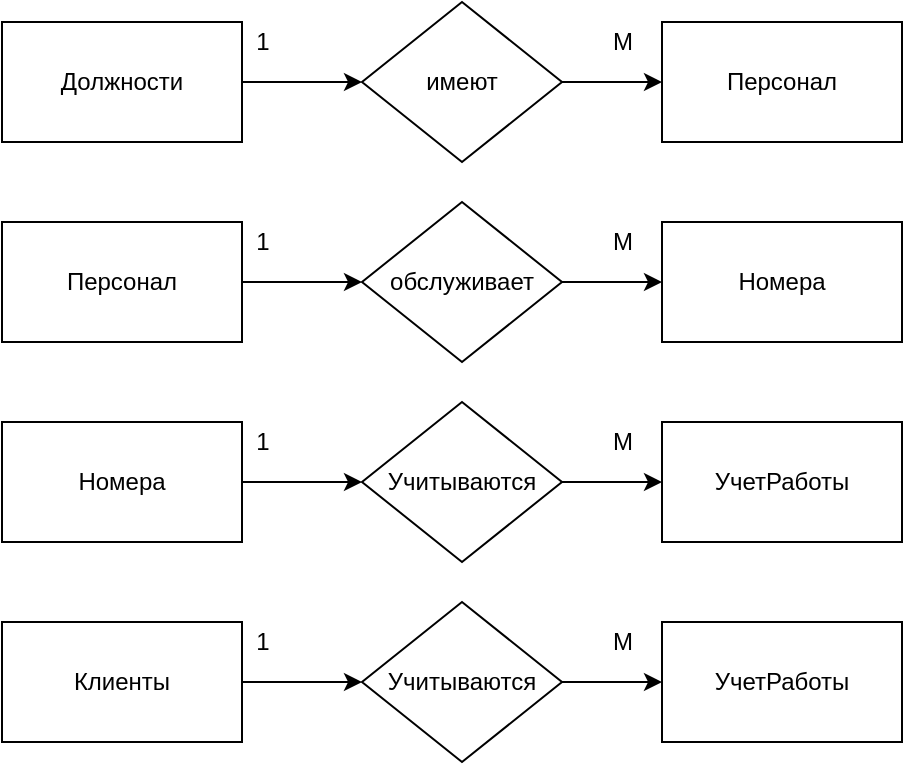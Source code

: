<mxfile version="13.7.9" type="device"><diagram id="bsieqAAUPD_wmRsqmG8o" name="Страница 1"><mxGraphModel dx="852" dy="494" grid="1" gridSize="10" guides="1" tooltips="1" connect="1" arrows="1" fold="1" page="1" pageScale="1" pageWidth="827" pageHeight="1169" math="0" shadow="0"><root><mxCell id="0"/><mxCell id="1" parent="0"/><mxCell id="sjL5JXkotcMxhgmRBdYu-4" style="edgeStyle=orthogonalEdgeStyle;rounded=0;orthogonalLoop=1;jettySize=auto;html=1;entryX=0;entryY=0.5;entryDx=0;entryDy=0;" edge="1" parent="1" source="sjL5JXkotcMxhgmRBdYu-1" target="sjL5JXkotcMxhgmRBdYu-2"><mxGeometry relative="1" as="geometry"/></mxCell><mxCell id="sjL5JXkotcMxhgmRBdYu-1" value="Должности" style="rounded=0;whiteSpace=wrap;html=1;" vertex="1" parent="1"><mxGeometry x="40" y="90" width="120" height="60" as="geometry"/></mxCell><mxCell id="sjL5JXkotcMxhgmRBdYu-5" style="edgeStyle=orthogonalEdgeStyle;rounded=0;orthogonalLoop=1;jettySize=auto;html=1;entryX=0;entryY=0.5;entryDx=0;entryDy=0;" edge="1" parent="1" source="sjL5JXkotcMxhgmRBdYu-2" target="sjL5JXkotcMxhgmRBdYu-3"><mxGeometry relative="1" as="geometry"/></mxCell><mxCell id="sjL5JXkotcMxhgmRBdYu-2" value="имеют" style="rhombus;whiteSpace=wrap;html=1;" vertex="1" parent="1"><mxGeometry x="220" y="80" width="100" height="80" as="geometry"/></mxCell><mxCell id="sjL5JXkotcMxhgmRBdYu-3" value="Персонал" style="rounded=0;whiteSpace=wrap;html=1;" vertex="1" parent="1"><mxGeometry x="370" y="90" width="120" height="60" as="geometry"/></mxCell><mxCell id="sjL5JXkotcMxhgmRBdYu-6" style="edgeStyle=orthogonalEdgeStyle;rounded=0;orthogonalLoop=1;jettySize=auto;html=1;entryX=0;entryY=0.5;entryDx=0;entryDy=0;" edge="1" parent="1" source="sjL5JXkotcMxhgmRBdYu-7" target="sjL5JXkotcMxhgmRBdYu-9"><mxGeometry relative="1" as="geometry"/></mxCell><mxCell id="sjL5JXkotcMxhgmRBdYu-7" value="Персонал" style="rounded=0;whiteSpace=wrap;html=1;" vertex="1" parent="1"><mxGeometry x="40" y="190" width="120" height="60" as="geometry"/></mxCell><mxCell id="sjL5JXkotcMxhgmRBdYu-8" style="edgeStyle=orthogonalEdgeStyle;rounded=0;orthogonalLoop=1;jettySize=auto;html=1;entryX=0;entryY=0.5;entryDx=0;entryDy=0;" edge="1" parent="1" source="sjL5JXkotcMxhgmRBdYu-9" target="sjL5JXkotcMxhgmRBdYu-10"><mxGeometry relative="1" as="geometry"/></mxCell><mxCell id="sjL5JXkotcMxhgmRBdYu-9" value="обслуживает" style="rhombus;whiteSpace=wrap;html=1;" vertex="1" parent="1"><mxGeometry x="220" y="180" width="100" height="80" as="geometry"/></mxCell><mxCell id="sjL5JXkotcMxhgmRBdYu-10" value="Номера" style="rounded=0;whiteSpace=wrap;html=1;" vertex="1" parent="1"><mxGeometry x="370" y="190" width="120" height="60" as="geometry"/></mxCell><mxCell id="sjL5JXkotcMxhgmRBdYu-11" style="edgeStyle=orthogonalEdgeStyle;rounded=0;orthogonalLoop=1;jettySize=auto;html=1;entryX=0;entryY=0.5;entryDx=0;entryDy=0;" edge="1" parent="1" source="sjL5JXkotcMxhgmRBdYu-12" target="sjL5JXkotcMxhgmRBdYu-14"><mxGeometry relative="1" as="geometry"/></mxCell><mxCell id="sjL5JXkotcMxhgmRBdYu-12" value="Номера" style="rounded=0;whiteSpace=wrap;html=1;" vertex="1" parent="1"><mxGeometry x="40" y="290" width="120" height="60" as="geometry"/></mxCell><mxCell id="sjL5JXkotcMxhgmRBdYu-13" style="edgeStyle=orthogonalEdgeStyle;rounded=0;orthogonalLoop=1;jettySize=auto;html=1;entryX=0;entryY=0.5;entryDx=0;entryDy=0;" edge="1" parent="1" source="sjL5JXkotcMxhgmRBdYu-14" target="sjL5JXkotcMxhgmRBdYu-15"><mxGeometry relative="1" as="geometry"/></mxCell><mxCell id="sjL5JXkotcMxhgmRBdYu-14" value="Учитываются" style="rhombus;whiteSpace=wrap;html=1;" vertex="1" parent="1"><mxGeometry x="220" y="280" width="100" height="80" as="geometry"/></mxCell><mxCell id="sjL5JXkotcMxhgmRBdYu-15" value="УчетРаботы" style="rounded=0;whiteSpace=wrap;html=1;" vertex="1" parent="1"><mxGeometry x="370" y="290" width="120" height="60" as="geometry"/></mxCell><mxCell id="sjL5JXkotcMxhgmRBdYu-20" style="edgeStyle=orthogonalEdgeStyle;rounded=0;orthogonalLoop=1;jettySize=auto;html=1;entryX=0;entryY=0.5;entryDx=0;entryDy=0;" edge="1" parent="1" source="sjL5JXkotcMxhgmRBdYu-21" target="sjL5JXkotcMxhgmRBdYu-23"><mxGeometry relative="1" as="geometry"/></mxCell><mxCell id="sjL5JXkotcMxhgmRBdYu-21" value="Клиенты" style="rounded=0;whiteSpace=wrap;html=1;" vertex="1" parent="1"><mxGeometry x="40" y="390" width="120" height="60" as="geometry"/></mxCell><mxCell id="sjL5JXkotcMxhgmRBdYu-22" style="edgeStyle=orthogonalEdgeStyle;rounded=0;orthogonalLoop=1;jettySize=auto;html=1;entryX=0;entryY=0.5;entryDx=0;entryDy=0;" edge="1" parent="1" source="sjL5JXkotcMxhgmRBdYu-23" target="sjL5JXkotcMxhgmRBdYu-24"><mxGeometry relative="1" as="geometry"/></mxCell><mxCell id="sjL5JXkotcMxhgmRBdYu-23" value="Учитываются" style="rhombus;whiteSpace=wrap;html=1;" vertex="1" parent="1"><mxGeometry x="220" y="380" width="100" height="80" as="geometry"/></mxCell><mxCell id="sjL5JXkotcMxhgmRBdYu-24" value="УчетРаботы" style="rounded=0;whiteSpace=wrap;html=1;" vertex="1" parent="1"><mxGeometry x="370" y="390" width="120" height="60" as="geometry"/></mxCell><mxCell id="sjL5JXkotcMxhgmRBdYu-25" value="1" style="text;html=1;align=center;verticalAlign=middle;resizable=0;points=[];autosize=1;" vertex="1" parent="1"><mxGeometry x="160" y="90" width="20" height="20" as="geometry"/></mxCell><mxCell id="sjL5JXkotcMxhgmRBdYu-26" value="М" style="text;html=1;align=center;verticalAlign=middle;resizable=0;points=[];autosize=1;" vertex="1" parent="1"><mxGeometry x="335" y="90" width="30" height="20" as="geometry"/></mxCell><mxCell id="sjL5JXkotcMxhgmRBdYu-27" value="1" style="text;html=1;align=center;verticalAlign=middle;resizable=0;points=[];autosize=1;" vertex="1" parent="1"><mxGeometry x="160" y="190" width="20" height="20" as="geometry"/></mxCell><mxCell id="sjL5JXkotcMxhgmRBdYu-28" value="М" style="text;html=1;align=center;verticalAlign=middle;resizable=0;points=[];autosize=1;" vertex="1" parent="1"><mxGeometry x="335" y="190" width="30" height="20" as="geometry"/></mxCell><mxCell id="sjL5JXkotcMxhgmRBdYu-29" value="1" style="text;html=1;align=center;verticalAlign=middle;resizable=0;points=[];autosize=1;" vertex="1" parent="1"><mxGeometry x="160" y="290" width="20" height="20" as="geometry"/></mxCell><mxCell id="sjL5JXkotcMxhgmRBdYu-30" value="М" style="text;html=1;align=center;verticalAlign=middle;resizable=0;points=[];autosize=1;" vertex="1" parent="1"><mxGeometry x="335" y="290" width="30" height="20" as="geometry"/></mxCell><mxCell id="sjL5JXkotcMxhgmRBdYu-31" value="1" style="text;html=1;align=center;verticalAlign=middle;resizable=0;points=[];autosize=1;" vertex="1" parent="1"><mxGeometry x="160" y="390" width="20" height="20" as="geometry"/></mxCell><mxCell id="sjL5JXkotcMxhgmRBdYu-32" value="М" style="text;html=1;align=center;verticalAlign=middle;resizable=0;points=[];autosize=1;" vertex="1" parent="1"><mxGeometry x="335" y="390" width="30" height="20" as="geometry"/></mxCell></root></mxGraphModel></diagram></mxfile>